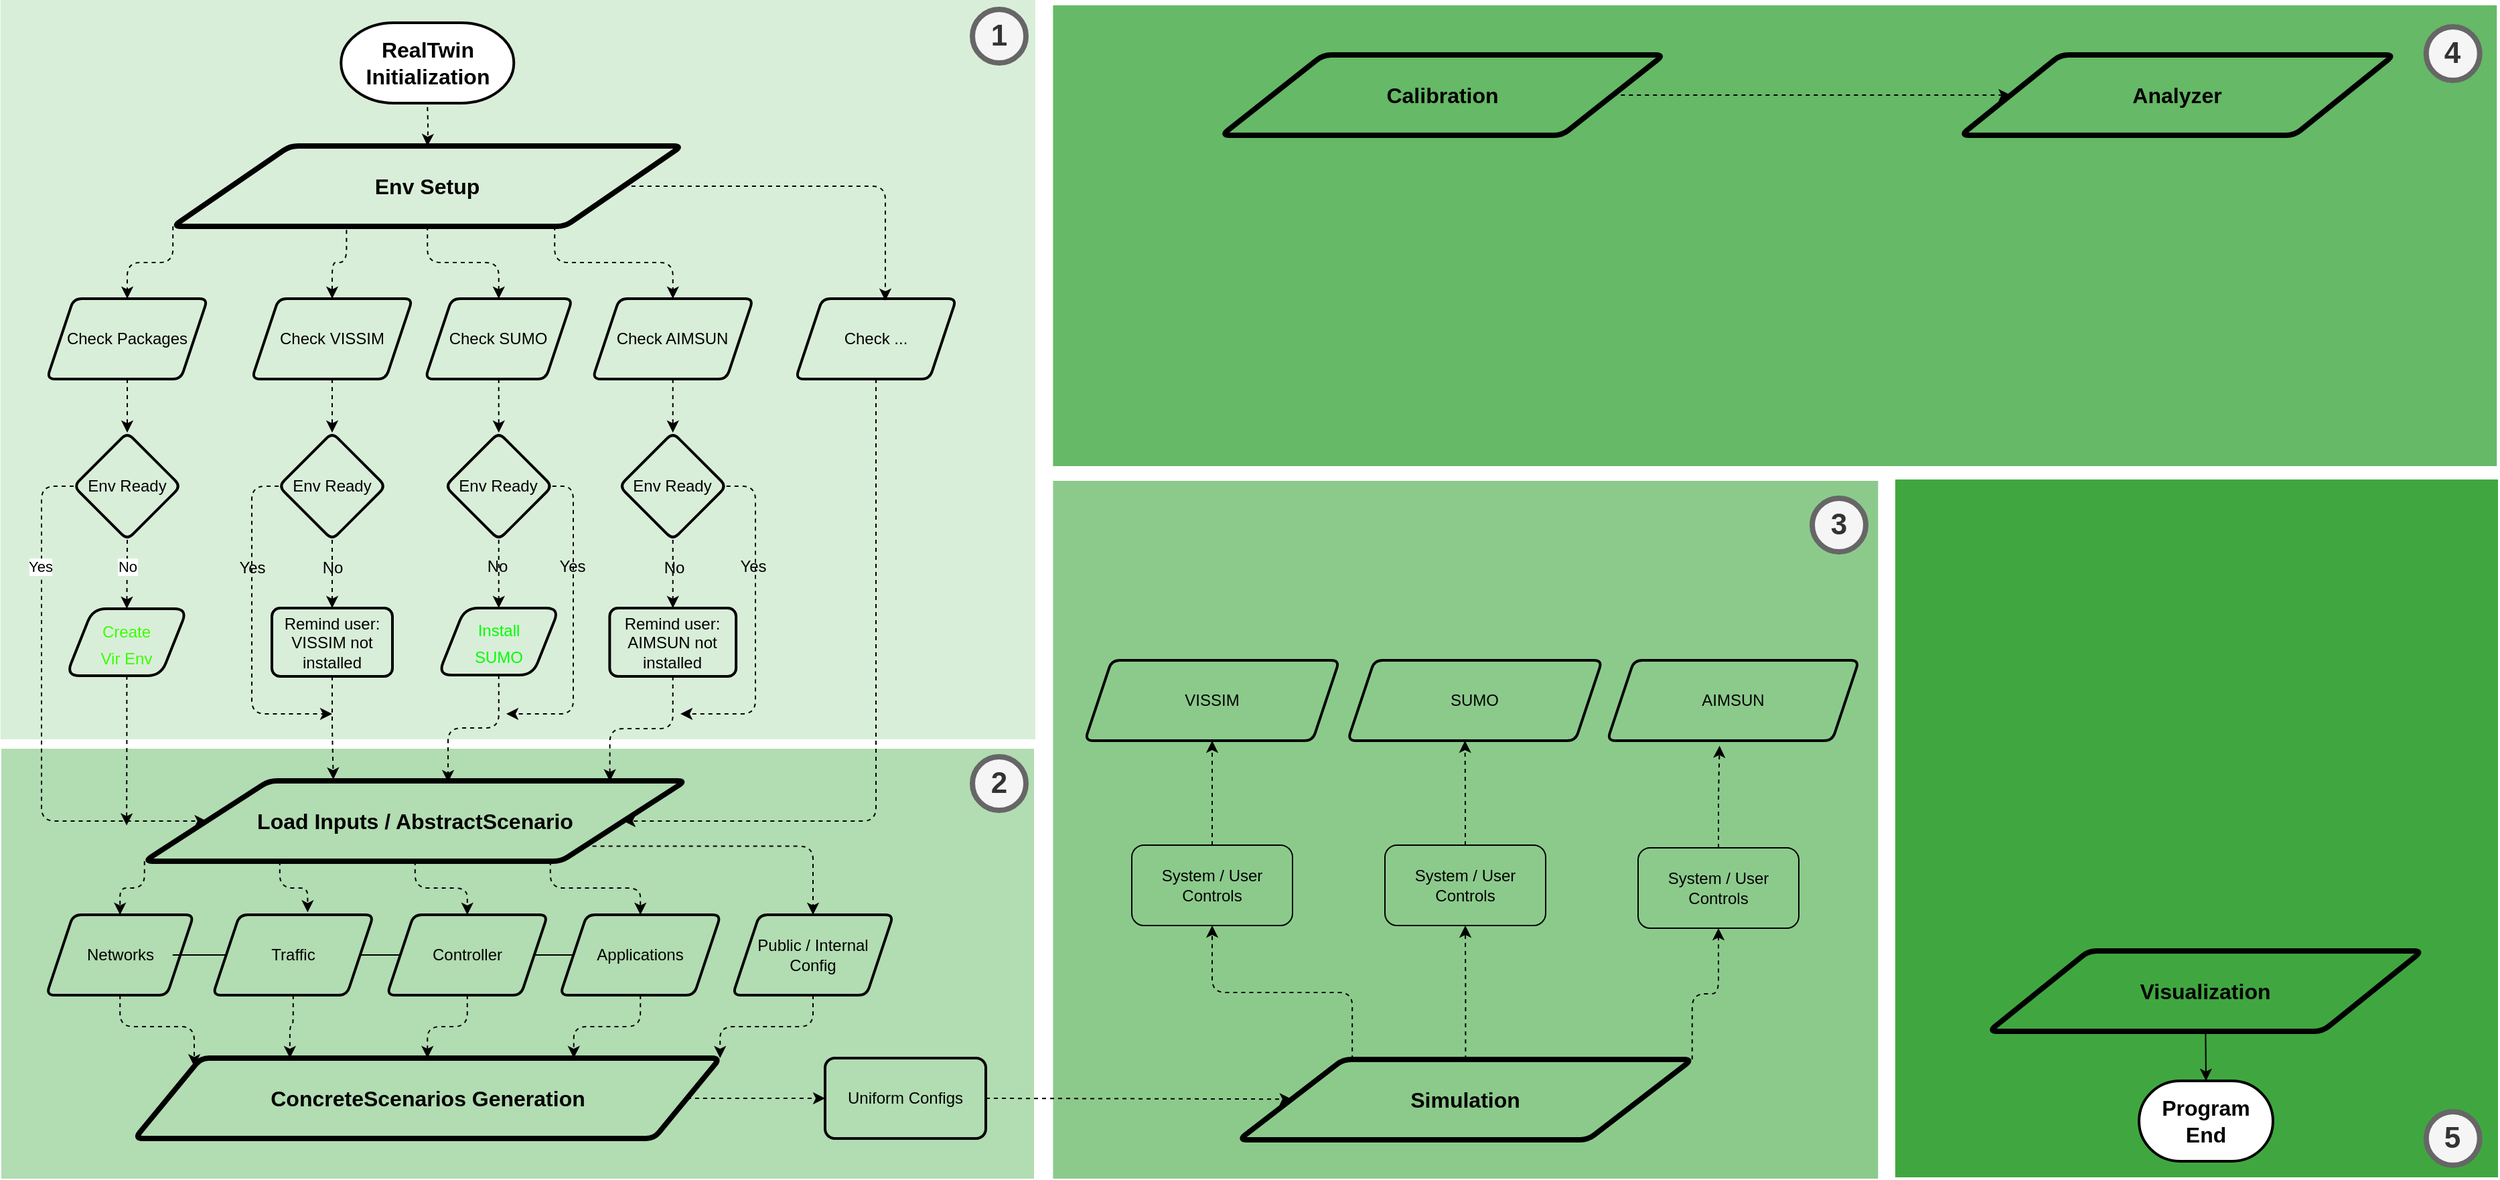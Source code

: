 <mxfile>
    <diagram id="FxDfkc90zArqB3Rua8Ul" name="Page-1">
        <mxGraphModel dx="1960" dy="1296" grid="0" gridSize="10" guides="1" tooltips="1" connect="1" arrows="1" fold="1" page="0" pageScale="1" pageWidth="827" pageHeight="1169" background="none" math="1" shadow="0">
            <root>
                <mxCell id="0"/>
                <mxCell id="1" parent="0"/>
                <mxCell id="202" value="" style="rounded=0;whiteSpace=wrap;html=1;strokeWidth=4;fillColor=#008a00;fontColor=#ffffff;strokeColor=none;opacity=15;" parent="1" vertex="1">
                    <mxGeometry x="36.38" y="13" width="772.62" height="552" as="geometry"/>
                </mxCell>
                <mxCell id="207" value="" style="rounded=0;whiteSpace=wrap;html=1;strokeWidth=4;fillColor=#008a00;fontColor=#ffffff;strokeColor=none;opacity=75;" parent="1" vertex="1">
                    <mxGeometry x="1451" y="371" width="450" height="521" as="geometry"/>
                </mxCell>
                <mxCell id="206" value="" style="rounded=0;whiteSpace=wrap;html=1;strokeWidth=4;fillColor=#008a00;fontColor=#ffffff;strokeColor=none;opacity=60;" parent="1" vertex="1">
                    <mxGeometry x="822.19" y="17" width="1077.94" height="344" as="geometry"/>
                </mxCell>
                <mxCell id="203" value="" style="rounded=0;whiteSpace=wrap;html=1;strokeWidth=4;fillColor=#008a00;fontColor=#ffffff;strokeColor=none;opacity=30;" parent="1" vertex="1">
                    <mxGeometry x="37" y="572" width="771" height="321" as="geometry"/>
                </mxCell>
                <mxCell id="204" value="" style="rounded=0;whiteSpace=wrap;html=1;strokeWidth=4;fillColor=#008a00;fontColor=#ffffff;strokeColor=none;opacity=45;" parent="1" vertex="1">
                    <mxGeometry x="822.19" y="372" width="616" height="521" as="geometry"/>
                </mxCell>
                <mxCell id="37" value="" style="edgeStyle=orthogonalEdgeStyle;html=1;dashed=1;fontSize=16;endArrow=classic;endFill=1;" parent="1" source="6" target="36" edge="1">
                    <mxGeometry relative="1" as="geometry"/>
                </mxCell>
                <mxCell id="6" value="Check SUMO" style="shape=parallelogram;perimeter=parallelogramPerimeter;whiteSpace=wrap;html=1;fixedSize=1;strokeWidth=2;rounded=1;arcSize=12;fillColor=none;" parent="1" vertex="1">
                    <mxGeometry x="353.37" y="236" width="110" height="60" as="geometry"/>
                </mxCell>
                <mxCell id="29" value="" style="edgeStyle=orthogonalEdgeStyle;html=1;dashed=1;fontSize=16;endArrow=classic;endFill=1;" parent="1" source="8" target="28" edge="1">
                    <mxGeometry relative="1" as="geometry"/>
                </mxCell>
                <mxCell id="8" value="Check VISSIM" style="shape=parallelogram;perimeter=parallelogramPerimeter;whiteSpace=wrap;html=1;fixedSize=1;strokeWidth=2;rounded=1;arcSize=12;fillColor=none;" parent="1" vertex="1">
                    <mxGeometry x="224" y="236" width="120" height="60" as="geometry"/>
                </mxCell>
                <mxCell id="39" value="" style="edgeStyle=orthogonalEdgeStyle;html=1;dashed=1;fontSize=16;endArrow=classic;endFill=1;" parent="1" source="10" target="38" edge="1">
                    <mxGeometry relative="1" as="geometry"/>
                </mxCell>
                <mxCell id="10" value="Check AIMSUN" style="shape=parallelogram;perimeter=parallelogramPerimeter;whiteSpace=wrap;html=1;fixedSize=1;strokeWidth=2;rounded=1;arcSize=12;fillColor=none;" parent="1" vertex="1">
                    <mxGeometry x="478.37" y="236" width="120" height="60" as="geometry"/>
                </mxCell>
                <mxCell id="138" style="edgeStyle=orthogonalEdgeStyle;html=1;exitX=0.25;exitY=1;exitDx=0;exitDy=0;entryX=0.59;entryY=-0.031;entryDx=0;entryDy=0;entryPerimeter=0;dashed=1;fontSize=12;endArrow=classic;endFill=1;" parent="1" source="13" target="17" edge="1">
                    <mxGeometry relative="1" as="geometry"/>
                </mxCell>
                <mxCell id="139" style="edgeStyle=orthogonalEdgeStyle;html=1;exitX=0.5;exitY=1;exitDx=0;exitDy=0;entryX=0.5;entryY=0;entryDx=0;entryDy=0;dashed=1;fontSize=12;endArrow=classic;endFill=1;" parent="1" source="13" target="18" edge="1">
                    <mxGeometry relative="1" as="geometry"/>
                </mxCell>
                <mxCell id="140" style="edgeStyle=orthogonalEdgeStyle;html=1;exitX=0.75;exitY=1;exitDx=0;exitDy=0;entryX=0.5;entryY=0;entryDx=0;entryDy=0;dashed=1;fontSize=12;endArrow=classic;endFill=1;" parent="1" source="13" target="19" edge="1">
                    <mxGeometry relative="1" as="geometry"/>
                </mxCell>
                <mxCell id="142" style="edgeStyle=orthogonalEdgeStyle;html=1;exitX=0;exitY=1;exitDx=0;exitDy=0;entryX=0.5;entryY=0;entryDx=0;entryDy=0;dashed=1;fontSize=12;endArrow=classic;endFill=1;" parent="1" source="13" target="15" edge="1">
                    <mxGeometry relative="1" as="geometry"/>
                </mxCell>
                <mxCell id="176" style="edgeStyle=orthogonalEdgeStyle;html=1;exitX=1;exitY=1;exitDx=0;exitDy=0;dashed=1;" parent="1" source="13" target="172" edge="1">
                    <mxGeometry relative="1" as="geometry"/>
                </mxCell>
                <mxCell id="13" value="&lt;b&gt;&lt;font style=&quot;font-size: 16px;&quot;&gt;Load Inputs / AbstractScenario&lt;/font&gt;&lt;/b&gt;" style="shape=parallelogram;html=1;strokeWidth=4;perimeter=parallelogramPerimeter;whiteSpace=wrap;rounded=1;arcSize=12;size=0.23;fillColor=none;" parent="1" vertex="1">
                    <mxGeometry x="143.88" y="596" width="404" height="60" as="geometry"/>
                </mxCell>
                <mxCell id="14" style="edgeStyle=none;html=1;exitX=1;exitY=0.5;exitDx=0;exitDy=0;entryX=0;entryY=0.5;entryDx=0;entryDy=0;fontSize=16;endArrow=none;endFill=0;" parent="1" target="17" edge="1">
                    <mxGeometry relative="1" as="geometry">
                        <mxPoint x="164.88" y="726" as="sourcePoint"/>
                    </mxGeometry>
                </mxCell>
                <mxCell id="126" style="edgeStyle=orthogonalEdgeStyle;html=1;exitX=0.5;exitY=1;exitDx=0;exitDy=0;entryX=0;entryY=0;entryDx=0;entryDy=0;dashed=1;fontSize=16;endArrow=classic;endFill=1;" parent="1" source="15" target="116" edge="1">
                    <mxGeometry relative="1" as="geometry"/>
                </mxCell>
                <mxCell id="15" value="Networks" style="shape=parallelogram;perimeter=parallelogramPerimeter;whiteSpace=wrap;html=1;fixedSize=1;strokeWidth=2;rounded=1;arcSize=12;fillColor=none;" parent="1" vertex="1">
                    <mxGeometry x="70.63" y="696" width="110" height="60" as="geometry"/>
                </mxCell>
                <mxCell id="16" value="" style="edgeStyle=none;html=1;fontSize=16;endArrow=none;endFill=0;" parent="1" source="17" target="18" edge="1">
                    <mxGeometry relative="1" as="geometry"/>
                </mxCell>
                <mxCell id="129" style="edgeStyle=orthogonalEdgeStyle;html=1;exitX=0.5;exitY=1;exitDx=0;exitDy=0;entryX=0.265;entryY=0;entryDx=0;entryDy=0;dashed=1;fontSize=16;endArrow=classic;endFill=1;entryPerimeter=0;" parent="1" source="17" target="116" edge="1">
                    <mxGeometry relative="1" as="geometry"/>
                </mxCell>
                <mxCell id="17" value="Traffic" style="shape=parallelogram;perimeter=parallelogramPerimeter;whiteSpace=wrap;html=1;fixedSize=1;strokeWidth=2;rounded=1;arcSize=12;fillColor=none;" parent="1" vertex="1">
                    <mxGeometry x="194.88" y="696" width="120" height="60" as="geometry"/>
                </mxCell>
                <mxCell id="20" style="edgeStyle=none;html=1;exitX=1;exitY=0.5;exitDx=0;exitDy=0;entryX=0;entryY=0.5;entryDx=0;entryDy=0;fontSize=16;endArrow=none;endFill=0;" parent="1" source="18" target="19" edge="1">
                    <mxGeometry relative="1" as="geometry"/>
                </mxCell>
                <mxCell id="128" style="edgeStyle=orthogonalEdgeStyle;html=1;exitX=0.5;exitY=1;exitDx=0;exitDy=0;entryX=0.5;entryY=0;entryDx=0;entryDy=0;dashed=1;fontSize=16;endArrow=classic;endFill=1;" parent="1" source="18" target="116" edge="1">
                    <mxGeometry relative="1" as="geometry"/>
                </mxCell>
                <mxCell id="18" value="Controller" style="shape=parallelogram;perimeter=parallelogramPerimeter;whiteSpace=wrap;html=1;fixedSize=1;strokeWidth=2;rounded=1;arcSize=12;fillColor=none;" parent="1" vertex="1">
                    <mxGeometry x="324.88" y="696" width="120" height="60" as="geometry"/>
                </mxCell>
                <mxCell id="127" style="edgeStyle=orthogonalEdgeStyle;html=1;exitX=0.5;exitY=1;exitDx=0;exitDy=0;entryX=0.75;entryY=0;entryDx=0;entryDy=0;dashed=1;fontSize=16;endArrow=classic;endFill=1;" parent="1" source="19" target="116" edge="1">
                    <mxGeometry relative="1" as="geometry"/>
                </mxCell>
                <mxCell id="19" value="Applications" style="shape=parallelogram;perimeter=parallelogramPerimeter;whiteSpace=wrap;html=1;fixedSize=1;strokeWidth=2;rounded=1;arcSize=12;fillColor=none;" parent="1" vertex="1">
                    <mxGeometry x="454.13" y="696" width="120" height="60" as="geometry"/>
                </mxCell>
                <mxCell id="35" value="" style="edgeStyle=orthogonalEdgeStyle;html=1;dashed=1;fontSize=16;endArrow=classic;endFill=1;" parent="1" source="28" target="34" edge="1">
                    <mxGeometry relative="1" as="geometry"/>
                </mxCell>
                <mxCell id="47" value="&lt;font style=&quot;font-size: 12px;&quot;&gt;No&lt;/font&gt;" style="edgeLabel;html=1;align=center;verticalAlign=middle;resizable=0;points=[];fontSize=16;labelBackgroundColor=none;" parent="35" vertex="1" connectable="0">
                    <mxGeometry x="-0.273" relative="1" as="geometry">
                        <mxPoint as="offset"/>
                    </mxGeometry>
                </mxCell>
                <mxCell id="65" style="edgeStyle=elbowEdgeStyle;html=1;exitX=0;exitY=0.5;exitDx=0;exitDy=0;dashed=1;fontSize=12;endArrow=classic;endFill=1;" parent="1" source="28" edge="1">
                    <mxGeometry relative="1" as="geometry">
                        <mxPoint x="284" y="546" as="targetPoint"/>
                        <Array as="points">
                            <mxPoint x="224" y="466"/>
                        </Array>
                    </mxGeometry>
                </mxCell>
                <mxCell id="67" value="Yes" style="edgeLabel;html=1;align=center;verticalAlign=middle;resizable=0;points=[];fontSize=12;labelBackgroundColor=none;" parent="65" vertex="1" connectable="0">
                    <mxGeometry x="-0.333" relative="1" as="geometry">
                        <mxPoint y="-3" as="offset"/>
                    </mxGeometry>
                </mxCell>
                <mxCell id="28" value="Env Ready" style="rhombus;whiteSpace=wrap;html=1;strokeWidth=2;rounded=1;arcSize=12;fillColor=none;" parent="1" vertex="1">
                    <mxGeometry x="244" y="336" width="80" height="80" as="geometry"/>
                </mxCell>
                <mxCell id="59" style="edgeStyle=elbowEdgeStyle;elbow=vertical;html=1;exitX=0.5;exitY=1;exitDx=0;exitDy=0;entryX=0.349;entryY=-0.017;entryDx=0;entryDy=0;entryPerimeter=0;dashed=1;fontSize=12;endArrow=classic;endFill=1;" parent="1" source="34" target="13" edge="1">
                    <mxGeometry relative="1" as="geometry"/>
                </mxCell>
                <mxCell id="34" value="Remind user: VISSIM not installed" style="whiteSpace=wrap;html=1;strokeWidth=2;rounded=1;arcSize=12;fillColor=none;" parent="1" vertex="1">
                    <mxGeometry x="239" y="467" width="90" height="51" as="geometry"/>
                </mxCell>
                <mxCell id="52" style="edgeStyle=orthogonalEdgeStyle;html=1;exitX=0.5;exitY=1;exitDx=0;exitDy=0;entryX=0.5;entryY=0;entryDx=0;entryDy=0;dashed=1;fontSize=12;endArrow=classic;endFill=1;" parent="1" source="36" target="50" edge="1">
                    <mxGeometry relative="1" as="geometry"/>
                </mxCell>
                <mxCell id="54" value="No" style="edgeLabel;html=1;align=center;verticalAlign=middle;resizable=0;points=[];fontSize=12;labelBackgroundColor=none;" parent="52" vertex="1" connectable="0">
                    <mxGeometry x="-0.271" relative="1" as="geometry">
                        <mxPoint x="-2" y="1" as="offset"/>
                    </mxGeometry>
                </mxCell>
                <mxCell id="56" style="edgeStyle=elbowEdgeStyle;html=1;exitX=1;exitY=0.5;exitDx=0;exitDy=0;dashed=1;fontSize=12;endArrow=classic;endFill=1;" parent="1" source="36" edge="1">
                    <mxGeometry relative="1" as="geometry">
                        <mxPoint x="414" y="546" as="targetPoint"/>
                        <Array as="points">
                            <mxPoint x="464" y="456"/>
                        </Array>
                    </mxGeometry>
                </mxCell>
                <mxCell id="57" value="Yes" style="edgeLabel;html=1;align=center;verticalAlign=middle;resizable=0;points=[];fontSize=12;labelBackgroundColor=none;" parent="56" vertex="1" connectable="0">
                    <mxGeometry x="-0.189" y="1" relative="1" as="geometry">
                        <mxPoint x="-2" y="-20" as="offset"/>
                    </mxGeometry>
                </mxCell>
                <mxCell id="36" value="Env Ready" style="rhombus;whiteSpace=wrap;html=1;strokeWidth=2;rounded=1;arcSize=12;fillColor=none;" parent="1" vertex="1">
                    <mxGeometry x="368.37" y="336" width="80" height="80" as="geometry"/>
                </mxCell>
                <mxCell id="45" value="" style="edgeStyle=orthogonalEdgeStyle;html=1;dashed=1;fontSize=16;endArrow=classic;endFill=1;" parent="1" source="38" target="44" edge="1">
                    <mxGeometry relative="1" as="geometry"/>
                </mxCell>
                <mxCell id="48" value="&lt;font style=&quot;font-size: 12px;&quot;&gt;No&lt;/font&gt;" style="edgeLabel;html=1;align=center;verticalAlign=middle;resizable=0;points=[];fontSize=16;backgroundOutline=0;labelBackgroundColor=none;" parent="45" vertex="1" connectable="0">
                    <mxGeometry x="0.208" y="1" relative="1" as="geometry">
                        <mxPoint x="-1" y="-12" as="offset"/>
                    </mxGeometry>
                </mxCell>
                <mxCell id="66" style="edgeStyle=elbowEdgeStyle;html=1;exitX=1;exitY=0.5;exitDx=0;exitDy=0;dashed=1;fontSize=12;endArrow=classic;endFill=1;" parent="1" source="38" edge="1">
                    <mxGeometry relative="1" as="geometry">
                        <mxPoint x="544" y="546" as="targetPoint"/>
                        <Array as="points">
                            <mxPoint x="600" y="456"/>
                        </Array>
                    </mxGeometry>
                </mxCell>
                <mxCell id="68" value="Yes" style="edgeLabel;html=1;align=center;verticalAlign=middle;resizable=0;points=[];fontSize=12;labelBackgroundColor=none;" parent="66" vertex="1" connectable="0">
                    <mxGeometry x="-0.358" y="1" relative="1" as="geometry">
                        <mxPoint x="-3" y="2" as="offset"/>
                    </mxGeometry>
                </mxCell>
                <mxCell id="38" value="Env Ready" style="rhombus;whiteSpace=wrap;html=1;strokeWidth=2;rounded=1;arcSize=12;fillColor=none;" parent="1" vertex="1">
                    <mxGeometry x="498.37" y="336" width="80" height="80" as="geometry"/>
                </mxCell>
                <mxCell id="60" style="edgeStyle=elbowEdgeStyle;elbow=vertical;html=1;exitX=0.5;exitY=1;exitDx=0;exitDy=0;entryX=0.86;entryY=0.006;entryDx=0;entryDy=0;entryPerimeter=0;dashed=1;fontSize=12;endArrow=classic;endFill=1;" parent="1" source="44" target="13" edge="1">
                    <mxGeometry relative="1" as="geometry"/>
                </mxCell>
                <mxCell id="44" value="Remind user: AIMSUN not installed" style="whiteSpace=wrap;html=1;strokeWidth=2;rounded=1;arcSize=12;strokeColor=default;fillColor=none;" parent="1" vertex="1">
                    <mxGeometry x="491.18" y="467" width="94.37" height="51" as="geometry"/>
                </mxCell>
                <mxCell id="53" style="edgeStyle=orthogonalEdgeStyle;html=1;exitX=0.5;exitY=1;exitDx=0;exitDy=0;dashed=1;fontSize=12;endArrow=classic;endFill=1;entryX=0.561;entryY=0.016;entryDx=0;entryDy=0;entryPerimeter=0;" parent="1" source="50" target="13" edge="1">
                    <mxGeometry relative="1" as="geometry">
                        <mxPoint x="409" y="576" as="targetPoint"/>
                    </mxGeometry>
                </mxCell>
                <mxCell id="50" value="&lt;font color=&quot;#00ff00&quot; style=&quot;font-size: 12px;&quot;&gt;Install &lt;br&gt;SUMO&lt;/font&gt;" style="shape=parallelogram;perimeter=parallelogramPerimeter;whiteSpace=wrap;html=1;fixedSize=1;fontSize=16;fillColor=none;rounded=1;strokeWidth=2;" parent="1" vertex="1">
                    <mxGeometry x="363.06" y="467" width="90.63" height="50" as="geometry"/>
                </mxCell>
                <mxCell id="178" value="" style="edgeStyle=orthogonalEdgeStyle;html=1;dashed=1;fontColor=#00FF00;" parent="1" source="116" target="177" edge="1">
                    <mxGeometry relative="1" as="geometry"/>
                </mxCell>
                <mxCell id="116" value="&lt;b&gt;&lt;font style=&quot;font-size: 16px;&quot;&gt;ConcreteScenarios Generation&lt;/font&gt;&lt;/b&gt;" style="shape=parallelogram;html=1;strokeWidth=4;perimeter=parallelogramPerimeter;whiteSpace=wrap;rounded=1;arcSize=12;size=0.113;fillColor=none;" parent="1" vertex="1">
                    <mxGeometry x="136.63" y="803" width="437" height="60" as="geometry"/>
                </mxCell>
                <mxCell id="150" style="edgeStyle=orthogonalEdgeStyle;html=1;exitX=1;exitY=0.5;exitDx=0;exitDy=0;entryX=0.558;entryY=0.025;entryDx=0;entryDy=0;entryPerimeter=0;dashed=1;fontSize=12;endArrow=classic;endFill=1;" parent="1" source="131" target="147" edge="1">
                    <mxGeometry relative="1" as="geometry"/>
                </mxCell>
                <mxCell id="153" style="edgeStyle=orthogonalEdgeStyle;html=1;exitX=0;exitY=1;exitDx=0;exitDy=0;entryX=0.5;entryY=0;entryDx=0;entryDy=0;dashed=1;" parent="1" source="131" target="152" edge="1">
                    <mxGeometry relative="1" as="geometry"/>
                </mxCell>
                <mxCell id="165" style="edgeStyle=orthogonalEdgeStyle;html=1;exitX=0.75;exitY=1;exitDx=0;exitDy=0;entryX=0.5;entryY=0;entryDx=0;entryDy=0;dashed=1;" parent="1" source="131" target="10" edge="1">
                    <mxGeometry relative="1" as="geometry"/>
                </mxCell>
                <mxCell id="166" style="edgeStyle=orthogonalEdgeStyle;html=1;exitX=0.5;exitY=1;exitDx=0;exitDy=0;entryX=0.5;entryY=0;entryDx=0;entryDy=0;dashed=1;" parent="1" source="131" target="6" edge="1">
                    <mxGeometry relative="1" as="geometry"/>
                </mxCell>
                <mxCell id="168" style="edgeStyle=orthogonalEdgeStyle;html=1;exitX=0.341;exitY=1.043;exitDx=0;exitDy=0;entryX=0.5;entryY=0;entryDx=0;entryDy=0;dashed=1;exitPerimeter=0;" parent="1" source="131" target="8" edge="1">
                    <mxGeometry relative="1" as="geometry"/>
                </mxCell>
                <mxCell id="131" value="&lt;b&gt;&lt;font style=&quot;font-size: 16px;&quot;&gt;Env Setup&lt;/font&gt;&lt;/b&gt;" style="shape=parallelogram;html=1;strokeWidth=4;perimeter=parallelogramPerimeter;whiteSpace=wrap;rounded=1;arcSize=12;size=0.23;fillColor=none;" parent="1" vertex="1">
                    <mxGeometry x="165.13" y="122" width="380" height="60" as="geometry"/>
                </mxCell>
                <mxCell id="144" style="edgeStyle=orthogonalEdgeStyle;html=1;exitX=0.5;exitY=1;exitDx=0;exitDy=0;entryX=0.5;entryY=0;entryDx=0;entryDy=0;dashed=1;fontSize=12;endArrow=classic;endFill=1;" parent="1" target="131" edge="1">
                    <mxGeometry relative="1" as="geometry">
                        <mxPoint x="355.13" y="93" as="sourcePoint"/>
                    </mxGeometry>
                </mxCell>
                <mxCell id="151" style="edgeStyle=orthogonalEdgeStyle;html=1;exitX=0.5;exitY=1;exitDx=0;exitDy=0;entryX=1;entryY=0.5;entryDx=0;entryDy=0;dashed=1;fontSize=12;endArrow=classic;endFill=1;" parent="1" source="147" target="13" edge="1">
                    <mxGeometry relative="1" as="geometry">
                        <Array as="points">
                            <mxPoint x="690" y="626"/>
                        </Array>
                    </mxGeometry>
                </mxCell>
                <mxCell id="147" value="Check ..." style="shape=parallelogram;perimeter=parallelogramPerimeter;whiteSpace=wrap;html=1;fixedSize=1;strokeWidth=2;rounded=1;arcSize=12;fillColor=none;" parent="1" vertex="1">
                    <mxGeometry x="630" y="236" width="120" height="60" as="geometry"/>
                </mxCell>
                <mxCell id="163" style="edgeStyle=none;html=1;exitX=0.5;exitY=1;exitDx=0;exitDy=0;entryX=0.5;entryY=0;entryDx=0;entryDy=0;dashed=1;" parent="1" source="152" target="155" edge="1">
                    <mxGeometry relative="1" as="geometry"/>
                </mxCell>
                <mxCell id="152" value="Check Packages" style="shape=parallelogram;perimeter=parallelogramPerimeter;whiteSpace=wrap;html=1;fixedSize=1;strokeWidth=2;rounded=1;arcSize=12;fillColor=none;" parent="1" vertex="1">
                    <mxGeometry x="71" y="236" width="120" height="60" as="geometry"/>
                </mxCell>
                <mxCell id="158" style="edgeStyle=none;html=1;exitX=0.5;exitY=1;exitDx=0;exitDy=0;entryX=0.5;entryY=0;entryDx=0;entryDy=0;dashed=1;" parent="1" source="155" target="156" edge="1">
                    <mxGeometry relative="1" as="geometry"/>
                </mxCell>
                <mxCell id="161" value="No" style="edgeLabel;html=1;align=center;verticalAlign=middle;resizable=0;points=[];" parent="158" vertex="1" connectable="0">
                    <mxGeometry x="-0.244" relative="1" as="geometry">
                        <mxPoint as="offset"/>
                    </mxGeometry>
                </mxCell>
                <mxCell id="159" style="edgeStyle=orthogonalEdgeStyle;html=1;exitX=0;exitY=0.5;exitDx=0;exitDy=0;entryX=0;entryY=0.5;entryDx=0;entryDy=0;dashed=1;" parent="1" source="155" target="13" edge="1">
                    <mxGeometry relative="1" as="geometry">
                        <Array as="points">
                            <mxPoint x="67" y="376"/>
                            <mxPoint x="67" y="626"/>
                        </Array>
                    </mxGeometry>
                </mxCell>
                <mxCell id="162" value="Yes" style="edgeLabel;html=1;align=center;verticalAlign=middle;resizable=0;points=[];" parent="159" vertex="1" connectable="0">
                    <mxGeometry x="-0.295" relative="1" as="geometry">
                        <mxPoint x="-1" y="-56" as="offset"/>
                    </mxGeometry>
                </mxCell>
                <mxCell id="155" value="Env Ready" style="rhombus;whiteSpace=wrap;html=1;strokeWidth=2;rounded=1;arcSize=12;fillColor=none;" parent="1" vertex="1">
                    <mxGeometry x="91" y="336" width="80" height="80" as="geometry"/>
                </mxCell>
                <mxCell id="160" style="edgeStyle=orthogonalEdgeStyle;html=1;exitX=0.5;exitY=1;exitDx=0;exitDy=0;dashed=1;" parent="1" source="156" edge="1">
                    <mxGeometry relative="1" as="geometry">
                        <mxPoint x="130.529" y="629.294" as="targetPoint"/>
                    </mxGeometry>
                </mxCell>
                <mxCell id="156" value="&lt;span style=&quot;font-size: 12px;&quot;&gt;&lt;font color=&quot;#37ff00&quot;&gt;Create &lt;br&gt;Vir Env&lt;/font&gt;&lt;/span&gt;" style="shape=parallelogram;perimeter=parallelogramPerimeter;whiteSpace=wrap;html=1;fixedSize=1;fontSize=16;fillColor=none;rounded=1;strokeWidth=2;" parent="1" vertex="1">
                    <mxGeometry x="85.37" y="467.5" width="90.63" height="50" as="geometry"/>
                </mxCell>
                <mxCell id="174" style="edgeStyle=orthogonalEdgeStyle;html=1;exitX=0.5;exitY=1;exitDx=0;exitDy=0;entryX=1;entryY=0;entryDx=0;entryDy=0;dashed=1;" parent="1" source="172" target="116" edge="1">
                    <mxGeometry relative="1" as="geometry"/>
                </mxCell>
                <mxCell id="172" value="Public / Internal&lt;br&gt;Config" style="shape=parallelogram;perimeter=parallelogramPerimeter;whiteSpace=wrap;html=1;fixedSize=1;strokeWidth=2;rounded=1;arcSize=12;fillColor=none;" parent="1" vertex="1">
                    <mxGeometry x="583" y="696" width="120" height="60" as="geometry"/>
                </mxCell>
                <mxCell id="182" style="edgeStyle=none;html=1;exitX=1;exitY=0.5;exitDx=0;exitDy=0;dashed=1;" parent="1" source="177" target="181" edge="1">
                    <mxGeometry relative="1" as="geometry">
                        <mxPoint x="895" y="833.0" as="sourcePoint"/>
                    </mxGeometry>
                </mxCell>
                <mxCell id="177" value="Uniform Configs" style="whiteSpace=wrap;html=1;fillColor=none;strokeWidth=2;rounded=1;arcSize=12;" parent="1" vertex="1">
                    <mxGeometry x="652" y="803" width="120" height="60" as="geometry"/>
                </mxCell>
                <mxCell id="195" style="edgeStyle=orthogonalEdgeStyle;html=1;exitX=0.25;exitY=0;exitDx=0;exitDy=0;dashed=1;" parent="1" source="181" target="192" edge="1">
                    <mxGeometry relative="1" as="geometry"/>
                </mxCell>
                <mxCell id="196" style="edgeStyle=orthogonalEdgeStyle;html=1;exitX=1;exitY=0;exitDx=0;exitDy=0;entryX=0.5;entryY=1;entryDx=0;entryDy=0;dashed=1;" parent="1" source="181" target="194" edge="1">
                    <mxGeometry relative="1" as="geometry"/>
                </mxCell>
                <mxCell id="197" style="edgeStyle=orthogonalEdgeStyle;html=1;exitX=0.5;exitY=0;exitDx=0;exitDy=0;entryX=0.5;entryY=1;entryDx=0;entryDy=0;dashed=1;" parent="1" source="181" target="193" edge="1">
                    <mxGeometry relative="1" as="geometry"/>
                </mxCell>
                <mxCell id="181" value="&lt;b&gt;&lt;font style=&quot;font-size: 16px;&quot;&gt;Simulation&lt;/font&gt;&lt;/b&gt;" style="shape=parallelogram;html=1;strokeWidth=4;perimeter=parallelogramPerimeter;whiteSpace=wrap;rounded=1;arcSize=12;size=0.23;fillColor=none;" parent="1" vertex="1">
                    <mxGeometry x="961" y="804" width="338.37" height="60" as="geometry"/>
                </mxCell>
                <mxCell id="183" value="SUMO" style="shape=parallelogram;perimeter=parallelogramPerimeter;whiteSpace=wrap;html=1;fixedSize=1;strokeWidth=2;rounded=1;arcSize=12;fillColor=none;" parent="1" vertex="1">
                    <mxGeometry x="1042.18" y="506" width="190" height="60" as="geometry"/>
                </mxCell>
                <mxCell id="184" value="VISSIM" style="shape=parallelogram;perimeter=parallelogramPerimeter;whiteSpace=wrap;html=1;fixedSize=1;strokeWidth=2;rounded=1;arcSize=12;fillColor=none;" parent="1" vertex="1">
                    <mxGeometry x="846" y="506" width="190" height="60" as="geometry"/>
                </mxCell>
                <mxCell id="185" value="AIMSUN" style="shape=parallelogram;perimeter=parallelogramPerimeter;whiteSpace=wrap;html=1;fixedSize=1;strokeWidth=2;rounded=1;arcSize=12;fillColor=none;" parent="1" vertex="1">
                    <mxGeometry x="1236" y="506" width="187.94" height="60" as="geometry"/>
                </mxCell>
                <mxCell id="191" style="edgeStyle=none;html=1;exitX=1;exitY=0.5;exitDx=0;exitDy=0;entryX=0;entryY=0.5;entryDx=0;entryDy=0;dashed=1;" parent="1" source="186" target="189" edge="1">
                    <mxGeometry relative="1" as="geometry"/>
                </mxCell>
                <mxCell id="186" value="&lt;b&gt;&lt;font style=&quot;font-size: 16px;&quot;&gt;Calibration&lt;/font&gt;&lt;/b&gt;" style="shape=parallelogram;html=1;strokeWidth=4;perimeter=parallelogramPerimeter;whiteSpace=wrap;rounded=1;arcSize=12;size=0.23;fillColor=none;" parent="1" vertex="1">
                    <mxGeometry x="948" y="54" width="330.13" height="60" as="geometry"/>
                </mxCell>
                <mxCell id="189" value="&lt;b&gt;&lt;font style=&quot;font-size: 16px;&quot;&gt;Analyzer&lt;/font&gt;&lt;/b&gt;" style="shape=parallelogram;html=1;strokeWidth=4;perimeter=parallelogramPerimeter;whiteSpace=wrap;rounded=1;arcSize=12;size=0.23;fillColor=none;" parent="1" vertex="1">
                    <mxGeometry x="1500" y="54" width="323.37" height="60" as="geometry"/>
                </mxCell>
                <mxCell id="215" style="edgeStyle=none;html=1;exitX=0.5;exitY=1;exitDx=0;exitDy=0;entryX=0.5;entryY=0;entryDx=0;entryDy=0;entryPerimeter=0;fontSize=16;" parent="1" source="190" target="214" edge="1">
                    <mxGeometry relative="1" as="geometry"/>
                </mxCell>
                <mxCell id="190" value="&lt;b&gt;&lt;font style=&quot;font-size: 16px;&quot;&gt;Visualization&lt;/font&gt;&lt;/b&gt;" style="shape=parallelogram;html=1;strokeWidth=4;perimeter=parallelogramPerimeter;whiteSpace=wrap;rounded=1;arcSize=12;size=0.23;fillColor=none;" parent="1" vertex="1">
                    <mxGeometry x="1521" y="723" width="323.37" height="60" as="geometry"/>
                </mxCell>
                <mxCell id="198" style="edgeStyle=orthogonalEdgeStyle;html=1;exitX=0.5;exitY=0;exitDx=0;exitDy=0;entryX=0.5;entryY=1;entryDx=0;entryDy=0;dashed=1;" parent="1" source="192" target="184" edge="1">
                    <mxGeometry relative="1" as="geometry"/>
                </mxCell>
                <mxCell id="192" value="System / User Controls" style="rounded=1;whiteSpace=wrap;html=1;fillColor=none;" parent="1" vertex="1">
                    <mxGeometry x="881" y="644" width="120" height="60" as="geometry"/>
                </mxCell>
                <mxCell id="201" style="edgeStyle=orthogonalEdgeStyle;html=1;exitX=0.5;exitY=0;exitDx=0;exitDy=0;entryX=0.461;entryY=1;entryDx=0;entryDy=0;entryPerimeter=0;dashed=1;" parent="1" source="193" target="183" edge="1">
                    <mxGeometry relative="1" as="geometry"/>
                </mxCell>
                <mxCell id="193" value="System / User Controls" style="rounded=1;whiteSpace=wrap;html=1;fillColor=none;" parent="1" vertex="1">
                    <mxGeometry x="1070" y="644" width="120" height="60" as="geometry"/>
                </mxCell>
                <mxCell id="200" style="edgeStyle=orthogonalEdgeStyle;html=1;exitX=0.5;exitY=0;exitDx=0;exitDy=0;entryX=0.446;entryY=1.063;entryDx=0;entryDy=0;entryPerimeter=0;dashed=1;" parent="1" source="194" target="185" edge="1">
                    <mxGeometry relative="1" as="geometry"/>
                </mxCell>
                <mxCell id="194" value="System / User Controls" style="rounded=1;whiteSpace=wrap;html=1;fillColor=none;" parent="1" vertex="1">
                    <mxGeometry x="1259" y="646" width="120" height="60" as="geometry"/>
                </mxCell>
                <mxCell id="208" value="&lt;b&gt;&lt;font style=&quot;font-size: 22px;&quot;&gt;1&lt;/font&gt;&lt;/b&gt;" style="ellipse;whiteSpace=wrap;html=1;aspect=fixed;sketch=0;strokeWidth=4;fontColor=#333333;fillColor=#f5f5f5;strokeColor=#666666;" parent="1" vertex="1">
                    <mxGeometry x="762" y="20" width="40" height="40" as="geometry"/>
                </mxCell>
                <mxCell id="209" value="&lt;b&gt;&lt;font style=&quot;font-size: 22px;&quot;&gt;2&lt;/font&gt;&lt;/b&gt;" style="ellipse;whiteSpace=wrap;html=1;aspect=fixed;sketch=0;strokeWidth=4;fontColor=#333333;fillColor=#f5f5f5;strokeColor=#666666;" parent="1" vertex="1">
                    <mxGeometry x="762" y="578" width="40" height="40" as="geometry"/>
                </mxCell>
                <mxCell id="210" value="&lt;b&gt;&lt;font style=&quot;font-size: 22px;&quot;&gt;5&lt;/font&gt;&lt;/b&gt;" style="ellipse;whiteSpace=wrap;html=1;aspect=fixed;sketch=0;strokeWidth=4;fontColor=#333333;fillColor=#f5f5f5;strokeColor=#666666;" parent="1" vertex="1">
                    <mxGeometry x="1847.37" y="843" width="40" height="40" as="geometry"/>
                </mxCell>
                <mxCell id="212" value="&lt;b&gt;&lt;font style=&quot;font-size: 22px;&quot;&gt;3&lt;/font&gt;&lt;/b&gt;" style="ellipse;whiteSpace=wrap;html=1;aspect=fixed;sketch=0;strokeWidth=4;fontColor=#333333;fillColor=#f5f5f5;strokeColor=#666666;" parent="1" vertex="1">
                    <mxGeometry x="1389" y="385" width="40" height="40" as="geometry"/>
                </mxCell>
                <mxCell id="211" value="&lt;b&gt;&lt;font style=&quot;font-size: 22px;&quot;&gt;4&lt;/font&gt;&lt;/b&gt;" style="ellipse;whiteSpace=wrap;html=1;aspect=fixed;sketch=0;strokeWidth=4;fontColor=#333333;fillColor=#f5f5f5;strokeColor=#666666;" parent="1" vertex="1">
                    <mxGeometry x="1847.37" y="33" width="40" height="40" as="geometry"/>
                </mxCell>
                <mxCell id="213" value="&lt;b&gt;&lt;font style=&quot;font-size: 16px;&quot;&gt;RealTwin Initialization&lt;/font&gt;&lt;/b&gt;" style="strokeWidth=2;html=1;shape=mxgraph.flowchart.terminator;whiteSpace=wrap;" parent="1" vertex="1">
                    <mxGeometry x="290.63" y="30" width="129" height="60" as="geometry"/>
                </mxCell>
                <mxCell id="214" value="&lt;font style=&quot;font-size: 16px;&quot;&gt;&lt;b&gt;Program End&lt;/b&gt;&lt;/font&gt;" style="strokeWidth=2;html=1;shape=mxgraph.flowchart.terminator;whiteSpace=wrap;" parent="1" vertex="1">
                    <mxGeometry x="1633" y="820" width="100" height="60" as="geometry"/>
                </mxCell>
            </root>
        </mxGraphModel>
    </diagram>
</mxfile>
